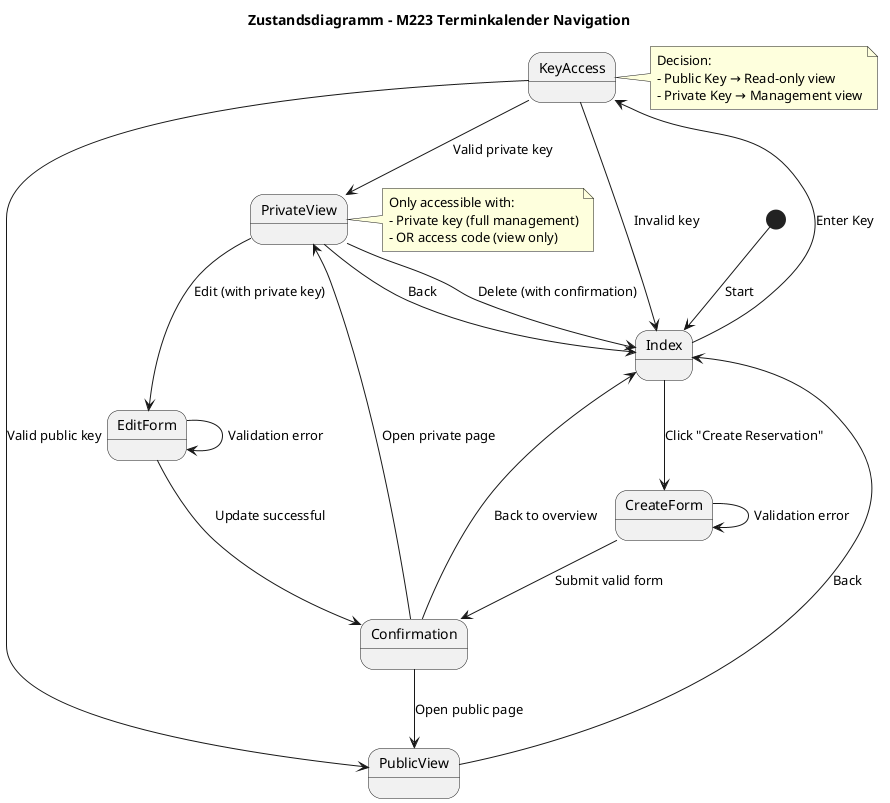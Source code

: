 @startuml
title Zustandsdiagramm - M223 Terminkalender Navigation

[*] --> Index : Start

Index --> CreateForm : Click "Create Reservation"
Index --> KeyAccess : Enter Key

CreateForm --> Confirmation : Submit valid form
CreateForm --> CreateForm : Validation error

Confirmation --> Index : Back to overview
Confirmation --> PublicView : Open public page
Confirmation --> PrivateView : Open private page

KeyAccess --> PublicView : Valid public key
KeyAccess --> PrivateView : Valid private key
KeyAccess --> Index : Invalid key

PublicView --> Index : Back
PrivateView --> Index : Back
PrivateView --> EditForm : Edit (with private key)
PrivateView --> Index : Delete (with confirmation)

EditForm --> Confirmation : Update successful
EditForm --> EditForm : Validation error

note right of KeyAccess
  Decision: 
  - Public Key → Read-only view
  - Private Key → Management view
end note

note right of PrivateView
  Only accessible with:
  - Private key (full management)
  - OR access code (view only)
end note

@enduml
